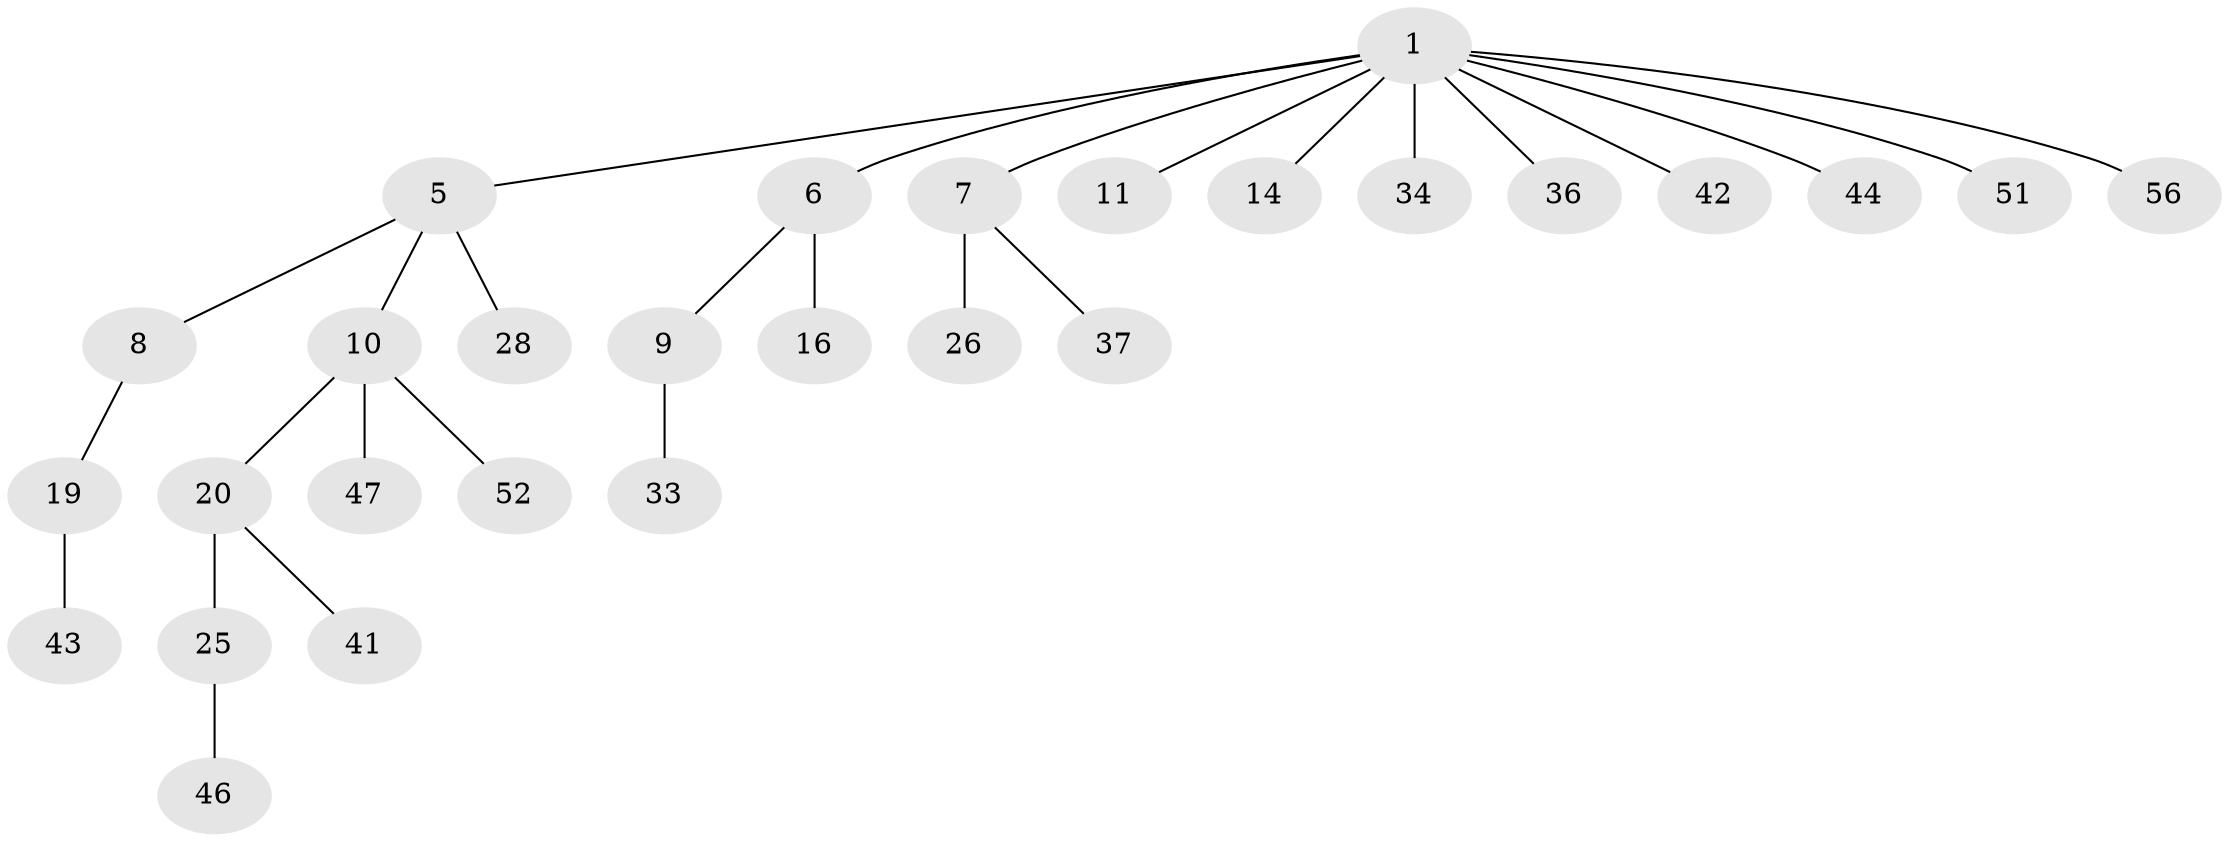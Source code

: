 // original degree distribution, {3: 0.10526315789473684, 7: 0.017543859649122806, 5: 0.03508771929824561, 4: 0.10526315789473684, 2: 0.19298245614035087, 1: 0.543859649122807}
// Generated by graph-tools (version 1.1) at 2025/15/03/09/25 04:15:27]
// undirected, 28 vertices, 27 edges
graph export_dot {
graph [start="1"]
  node [color=gray90,style=filled];
  1 [super="+2+3"];
  5;
  6 [super="+49"];
  7 [super="+13+53"];
  8 [super="+21+32"];
  9 [super="+12+15"];
  10 [super="+23"];
  11 [super="+18"];
  14 [super="+31+38+24"];
  16 [super="+48+54"];
  19 [super="+27+29"];
  20 [super="+50+30+22"];
  25;
  26;
  28;
  33;
  34;
  36 [super="+39"];
  37;
  41;
  42 [super="+55"];
  43 [super="+45"];
  44;
  46;
  47;
  51;
  52;
  56;
  1 -- 14;
  1 -- 36;
  1 -- 5;
  1 -- 34;
  1 -- 6;
  1 -- 7;
  1 -- 42;
  1 -- 11;
  1 -- 44;
  1 -- 51;
  1 -- 56;
  5 -- 8;
  5 -- 10;
  5 -- 28;
  6 -- 9;
  6 -- 16;
  7 -- 26;
  7 -- 37;
  8 -- 19;
  9 -- 33;
  10 -- 20;
  10 -- 47;
  10 -- 52;
  19 -- 43;
  20 -- 41;
  20 -- 25;
  25 -- 46;
}
